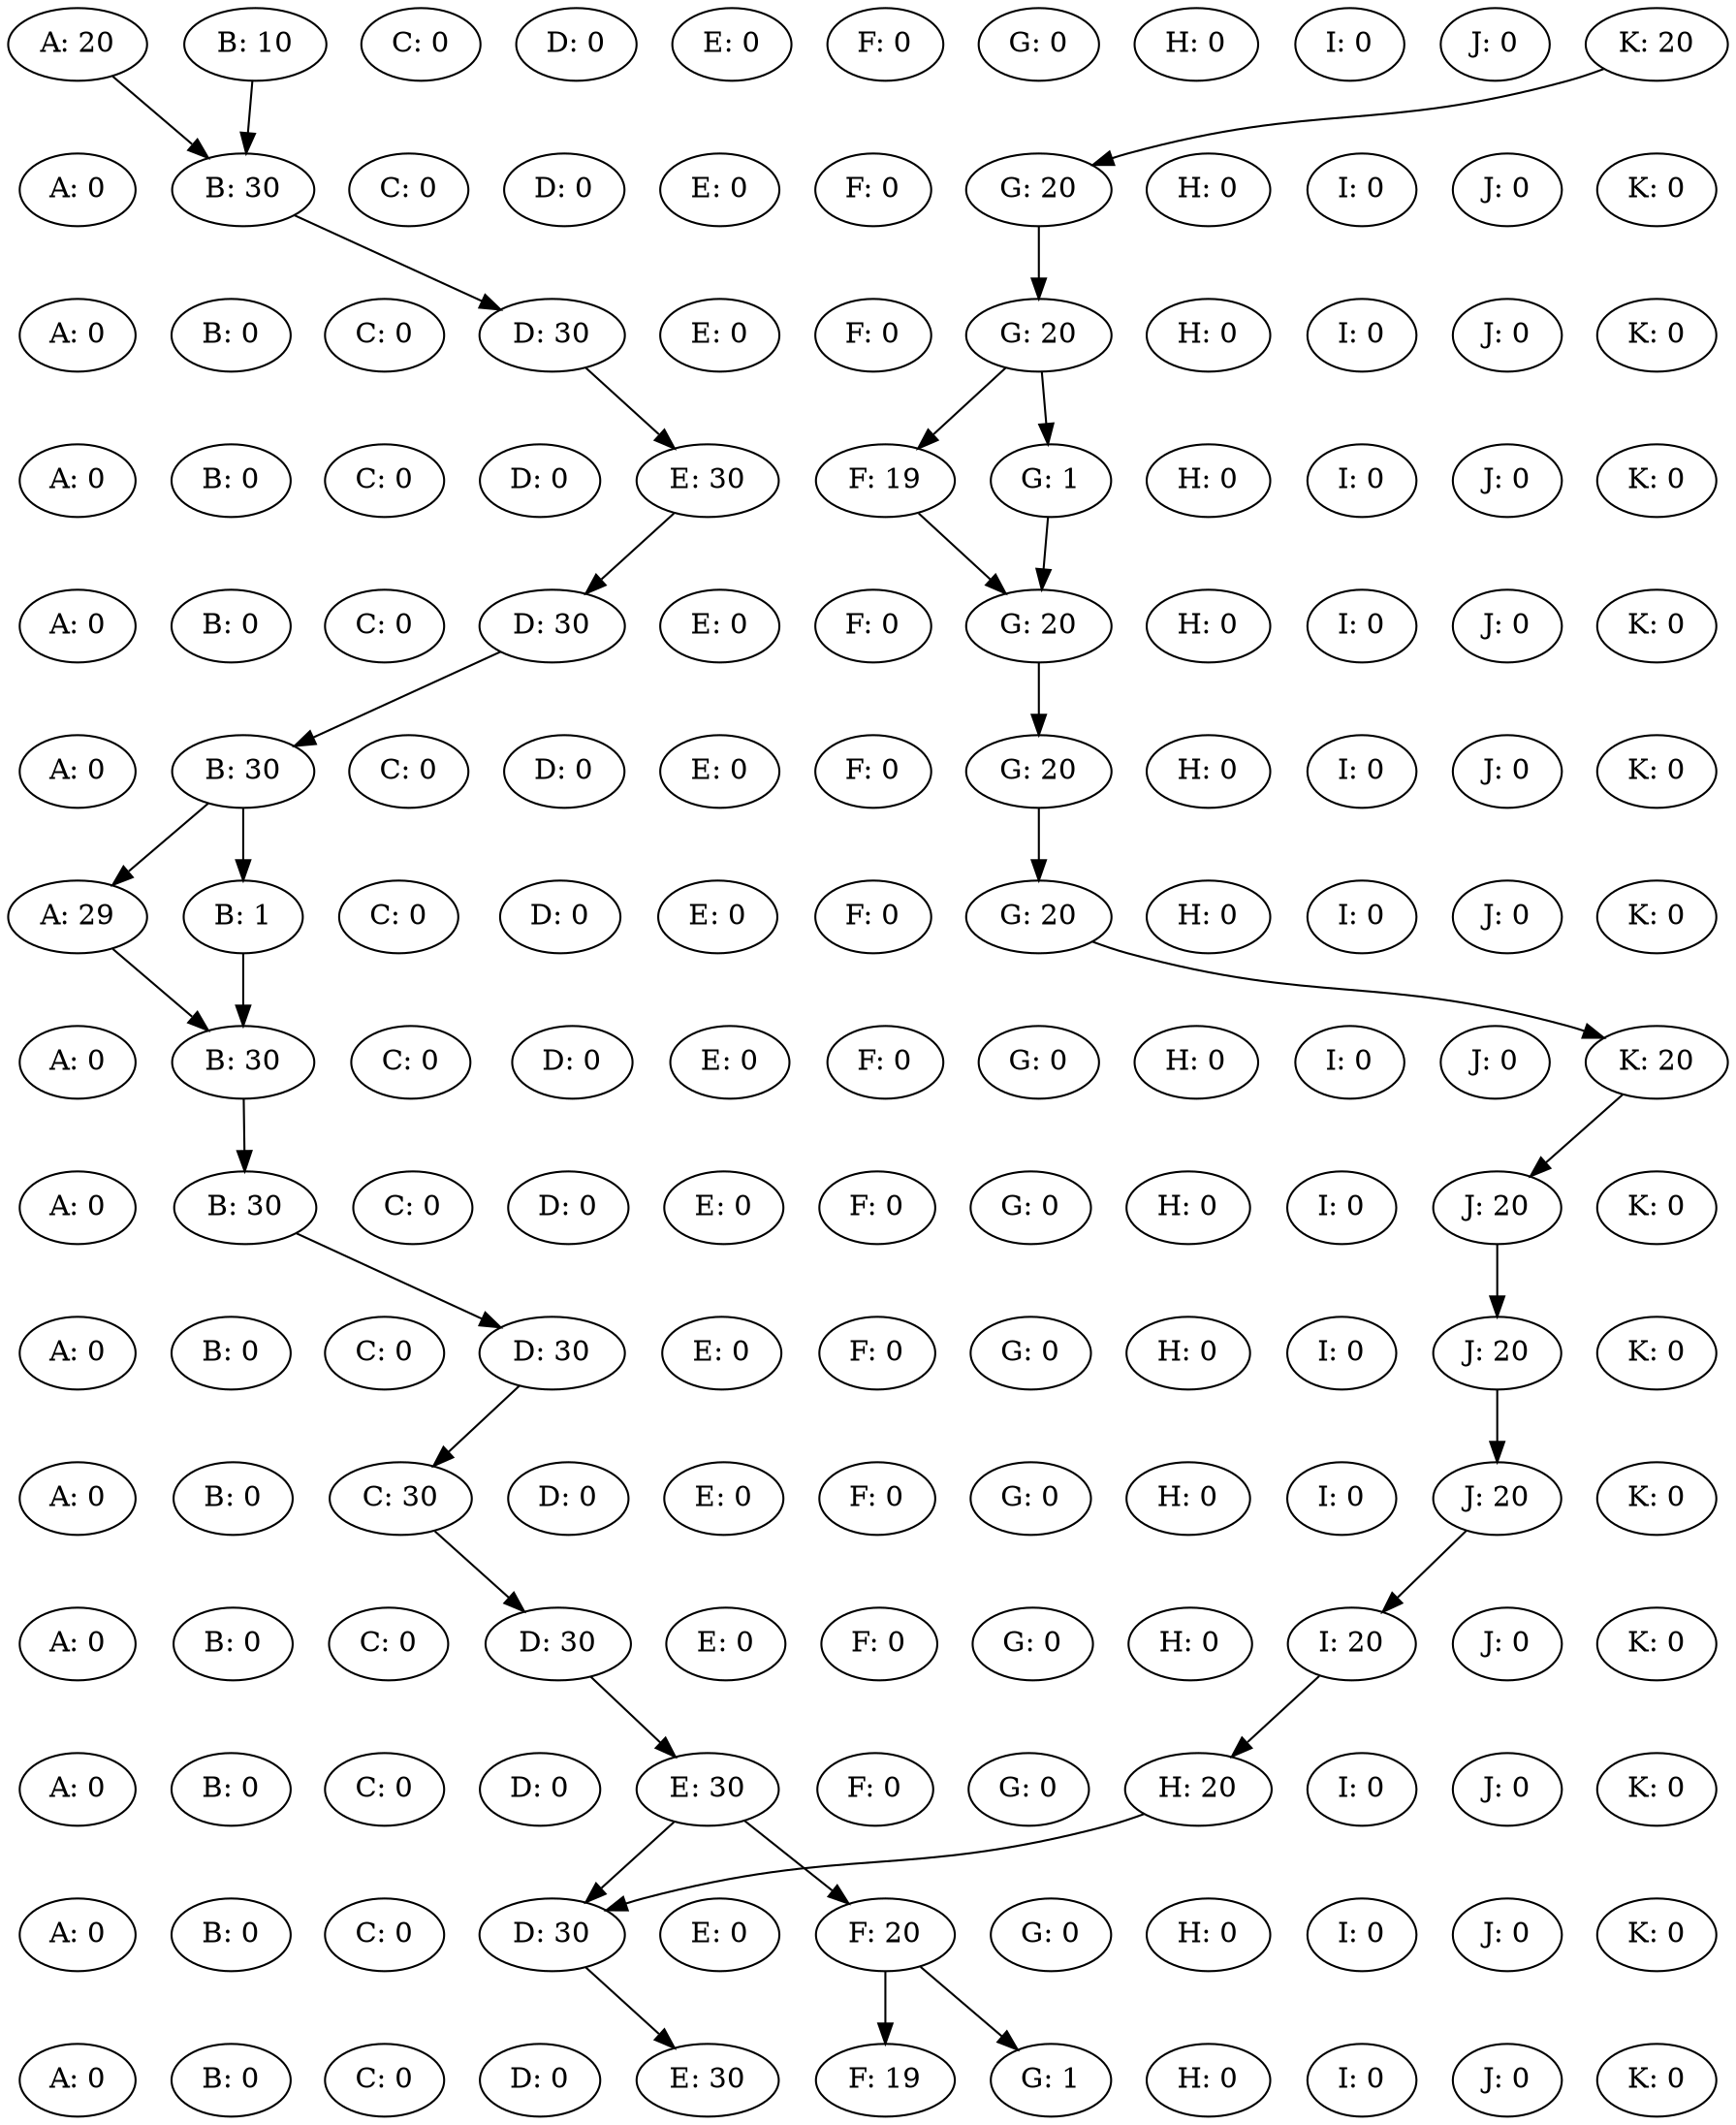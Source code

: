 digraph {
A0 [label="A: 20"];
B0 [label="B: 10"];
C0 [label="C: 0"];
D0 [label="D: 0"];
E0 [label="E: 0"];
F0 [label="F: 0"];
G0 [label="G: 0"];
H0 [label="H: 0"];
I0 [label="I: 0"];
J0 [label="J: 0"];
K0 [label="K: 20"];
rank = same {A0 -> B0 -> C0 -> D0 -> E0 -> F0 -> G0 -> H0 -> I0 -> J0 -> K0 [style=invis] }A1 [label="A: 0"];
B1 [label="B: 30"];
C1 [label="C: 0"];
D1 [label="D: 0"];
E1 [label="E: 0"];
F1 [label="F: 0"];
G1 [label="G: 20"];
H1 [label="H: 0"];
I1 [label="I: 0"];
J1 [label="J: 0"];
K1 [label="K: 0"];
rank = same {A1 -> B1 -> C1 -> D1 -> E1 -> F1 -> G1 -> H1 -> I1 -> J1 -> K1 [style=invis] }A0 -> B1
B0 -> B1
K0 -> G1
A2 [label="A: 0"];
B2 [label="B: 0"];
C2 [label="C: 0"];
D2 [label="D: 30"];
E2 [label="E: 0"];
F2 [label="F: 0"];
G2 [label="G: 20"];
H2 [label="H: 0"];
I2 [label="I: 0"];
J2 [label="J: 0"];
K2 [label="K: 0"];
rank = same {A2 -> B2 -> C2 -> D2 -> E2 -> F2 -> G2 -> H2 -> I2 -> J2 -> K2 [style=invis] }B1 -> D2
G1 -> G2
A3 [label="A: 0"];
B3 [label="B: 0"];
C3 [label="C: 0"];
D3 [label="D: 0"];
E3 [label="E: 30"];
F3 [label="F: 19"];
G3 [label="G: 1"];
H3 [label="H: 0"];
I3 [label="I: 0"];
J3 [label="J: 0"];
K3 [label="K: 0"];
rank = same {A3 -> B3 -> C3 -> D3 -> E3 -> F3 -> G3 -> H3 -> I3 -> J3 -> K3 [style=invis] }D2 -> E3
G2 -> F3
G2 -> G3
A4 [label="A: 0"];
B4 [label="B: 0"];
C4 [label="C: 0"];
D4 [label="D: 30"];
E4 [label="E: 0"];
F4 [label="F: 0"];
G4 [label="G: 20"];
H4 [label="H: 0"];
I4 [label="I: 0"];
J4 [label="J: 0"];
K4 [label="K: 0"];
rank = same {A4 -> B4 -> C4 -> D4 -> E4 -> F4 -> G4 -> H4 -> I4 -> J4 -> K4 [style=invis] }E3 -> D4
F3 -> G4
G3 -> G4
A5 [label="A: 0"];
B5 [label="B: 30"];
C5 [label="C: 0"];
D5 [label="D: 0"];
E5 [label="E: 0"];
F5 [label="F: 0"];
G5 [label="G: 20"];
H5 [label="H: 0"];
I5 [label="I: 0"];
J5 [label="J: 0"];
K5 [label="K: 0"];
rank = same {A5 -> B5 -> C5 -> D5 -> E5 -> F5 -> G5 -> H5 -> I5 -> J5 -> K5 [style=invis] }D4 -> B5
G4 -> G5
A6 [label="A: 29"];
B6 [label="B: 1"];
C6 [label="C: 0"];
D6 [label="D: 0"];
E6 [label="E: 0"];
F6 [label="F: 0"];
G6 [label="G: 20"];
H6 [label="H: 0"];
I6 [label="I: 0"];
J6 [label="J: 0"];
K6 [label="K: 0"];
rank = same {A6 -> B6 -> C6 -> D6 -> E6 -> F6 -> G6 -> H6 -> I6 -> J6 -> K6 [style=invis] }B5 -> A6
B5 -> B6
G5 -> G6
A7 [label="A: 0"];
B7 [label="B: 30"];
C7 [label="C: 0"];
D7 [label="D: 0"];
E7 [label="E: 0"];
F7 [label="F: 0"];
G7 [label="G: 0"];
H7 [label="H: 0"];
I7 [label="I: 0"];
J7 [label="J: 0"];
K7 [label="K: 20"];
rank = same {A7 -> B7 -> C7 -> D7 -> E7 -> F7 -> G7 -> H7 -> I7 -> J7 -> K7 [style=invis] }A6 -> B7
B6 -> B7
G6 -> K7
A8 [label="A: 0"];
B8 [label="B: 30"];
C8 [label="C: 0"];
D8 [label="D: 0"];
E8 [label="E: 0"];
F8 [label="F: 0"];
G8 [label="G: 0"];
H8 [label="H: 0"];
I8 [label="I: 0"];
J8 [label="J: 20"];
K8 [label="K: 0"];
rank = same {A8 -> B8 -> C8 -> D8 -> E8 -> F8 -> G8 -> H8 -> I8 -> J8 -> K8 [style=invis] }B7 -> B8
K7 -> J8
A9 [label="A: 0"];
B9 [label="B: 0"];
C9 [label="C: 0"];
D9 [label="D: 30"];
E9 [label="E: 0"];
F9 [label="F: 0"];
G9 [label="G: 0"];
H9 [label="H: 0"];
I9 [label="I: 0"];
J9 [label="J: 20"];
K9 [label="K: 0"];
rank = same {A9 -> B9 -> C9 -> D9 -> E9 -> F9 -> G9 -> H9 -> I9 -> J9 -> K9 [style=invis] }B8 -> D9
J8 -> J9
A10 [label="A: 0"];
B10 [label="B: 0"];
C10 [label="C: 30"];
D10 [label="D: 0"];
E10 [label="E: 0"];
F10 [label="F: 0"];
G10 [label="G: 0"];
H10 [label="H: 0"];
I10 [label="I: 0"];
J10 [label="J: 20"];
K10 [label="K: 0"];
rank = same {A10 -> B10 -> C10 -> D10 -> E10 -> F10 -> G10 -> H10 -> I10 -> J10 -> K10 [style=invis] }D9 -> C10
J9 -> J10
A11 [label="A: 0"];
B11 [label="B: 0"];
C11 [label="C: 0"];
D11 [label="D: 30"];
E11 [label="E: 0"];
F11 [label="F: 0"];
G11 [label="G: 0"];
H11 [label="H: 0"];
I11 [label="I: 20"];
J11 [label="J: 0"];
K11 [label="K: 0"];
rank = same {A11 -> B11 -> C11 -> D11 -> E11 -> F11 -> G11 -> H11 -> I11 -> J11 -> K11 [style=invis] }C10 -> D11
J10 -> I11
A12 [label="A: 0"];
B12 [label="B: 0"];
C12 [label="C: 0"];
D12 [label="D: 0"];
E12 [label="E: 30"];
F12 [label="F: 0"];
G12 [label="G: 0"];
H12 [label="H: 20"];
I12 [label="I: 0"];
J12 [label="J: 0"];
K12 [label="K: 0"];
rank = same {A12 -> B12 -> C12 -> D12 -> E12 -> F12 -> G12 -> H12 -> I12 -> J12 -> K12 [style=invis] }D11 -> E12
I11 -> H12
A13 [label="A: 0"];
B13 [label="B: 0"];
C13 [label="C: 0"];
D13 [label="D: 30"];
E13 [label="E: 0"];
F13 [label="F: 20"];
G13 [label="G: 0"];
H13 [label="H: 0"];
I13 [label="I: 0"];
J13 [label="J: 0"];
K13 [label="K: 0"];
rank = same {A13 -> B13 -> C13 -> D13 -> E13 -> F13 -> G13 -> H13 -> I13 -> J13 -> K13 [style=invis] }E12 -> D13
E12 -> F13
H12 -> D13
A14 [label="A: 0"];
B14 [label="B: 0"];
C14 [label="C: 0"];
D14 [label="D: 0"];
E14 [label="E: 30"];
F14 [label="F: 19"];
G14 [label="G: 1"];
H14 [label="H: 0"];
I14 [label="I: 0"];
J14 [label="J: 0"];
K14 [label="K: 0"];
rank = same {A14 -> B14 -> C14 -> D14 -> E14 -> F14 -> G14 -> H14 -> I14 -> J14 -> K14 [style=invis] }D13 -> E14
F13 -> F14
F13 -> G14
A0 -> A1 -> A2 -> A3 -> A4 -> A5 -> A6 -> A7 -> A8 -> A9 -> A10 -> A11 -> A12 -> A13 -> A14 [ style=invis; weight=1000 ]
K0 -> K1 -> K2 -> K3 -> K4 -> K5 -> K6 -> K7 -> K8 -> K9 -> K10 -> K11 -> K12 -> K13 -> K14 [ style=invis; weight=1000 ]
}
